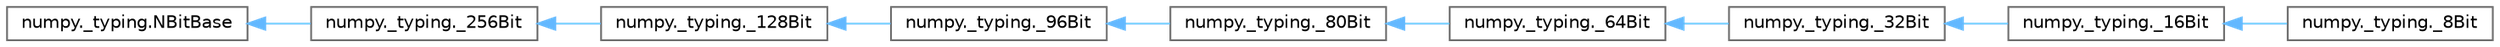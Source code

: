 digraph "Graphical Class Hierarchy"
{
 // LATEX_PDF_SIZE
  bgcolor="transparent";
  edge [fontname=Helvetica,fontsize=10,labelfontname=Helvetica,labelfontsize=10];
  node [fontname=Helvetica,fontsize=10,shape=box,height=0.2,width=0.4];
  rankdir="LR";
  Node0 [id="Node000000",label="numpy._typing.NBitBase",height=0.2,width=0.4,color="grey40", fillcolor="white", style="filled",URL="$dd/d5a/classnumpy_1_1__typing_1_1NBitBase.html",tooltip=" "];
  Node0 -> Node1 [id="edge4203_Node000000_Node000001",dir="back",color="steelblue1",style="solid",tooltip=" "];
  Node1 [id="Node000001",label="numpy._typing._256Bit",height=0.2,width=0.4,color="grey40", fillcolor="white", style="filled",URL="$d9/d25/classnumpy_1_1__typing_1_1__256Bit.html",tooltip=" "];
  Node1 -> Node2 [id="edge4204_Node000001_Node000002",dir="back",color="steelblue1",style="solid",tooltip=" "];
  Node2 [id="Node000002",label="numpy._typing._128Bit",height=0.2,width=0.4,color="grey40", fillcolor="white", style="filled",URL="$da/d2d/classnumpy_1_1__typing_1_1__128Bit.html",tooltip=" "];
  Node2 -> Node3 [id="edge4205_Node000002_Node000003",dir="back",color="steelblue1",style="solid",tooltip=" "];
  Node3 [id="Node000003",label="numpy._typing._96Bit",height=0.2,width=0.4,color="grey40", fillcolor="white", style="filled",URL="$d8/dcd/classnumpy_1_1__typing_1_1__96Bit.html",tooltip=" "];
  Node3 -> Node4 [id="edge4206_Node000003_Node000004",dir="back",color="steelblue1",style="solid",tooltip=" "];
  Node4 [id="Node000004",label="numpy._typing._80Bit",height=0.2,width=0.4,color="grey40", fillcolor="white", style="filled",URL="$d4/dac/classnumpy_1_1__typing_1_1__80Bit.html",tooltip=" "];
  Node4 -> Node5 [id="edge4207_Node000004_Node000005",dir="back",color="steelblue1",style="solid",tooltip=" "];
  Node5 [id="Node000005",label="numpy._typing._64Bit",height=0.2,width=0.4,color="grey40", fillcolor="white", style="filled",URL="$d0/dd5/classnumpy_1_1__typing_1_1__64Bit.html",tooltip=" "];
  Node5 -> Node6 [id="edge4208_Node000005_Node000006",dir="back",color="steelblue1",style="solid",tooltip=" "];
  Node6 [id="Node000006",label="numpy._typing._32Bit",height=0.2,width=0.4,color="grey40", fillcolor="white", style="filled",URL="$d8/df8/classnumpy_1_1__typing_1_1__32Bit.html",tooltip=" "];
  Node6 -> Node7 [id="edge4209_Node000006_Node000007",dir="back",color="steelblue1",style="solid",tooltip=" "];
  Node7 [id="Node000007",label="numpy._typing._16Bit",height=0.2,width=0.4,color="grey40", fillcolor="white", style="filled",URL="$db/d0a/classnumpy_1_1__typing_1_1__16Bit.html",tooltip=" "];
  Node7 -> Node8 [id="edge4210_Node000007_Node000008",dir="back",color="steelblue1",style="solid",tooltip=" "];
  Node8 [id="Node000008",label="numpy._typing._8Bit",height=0.2,width=0.4,color="grey40", fillcolor="white", style="filled",URL="$d3/d44/classnumpy_1_1__typing_1_1__8Bit.html",tooltip=" "];
}

